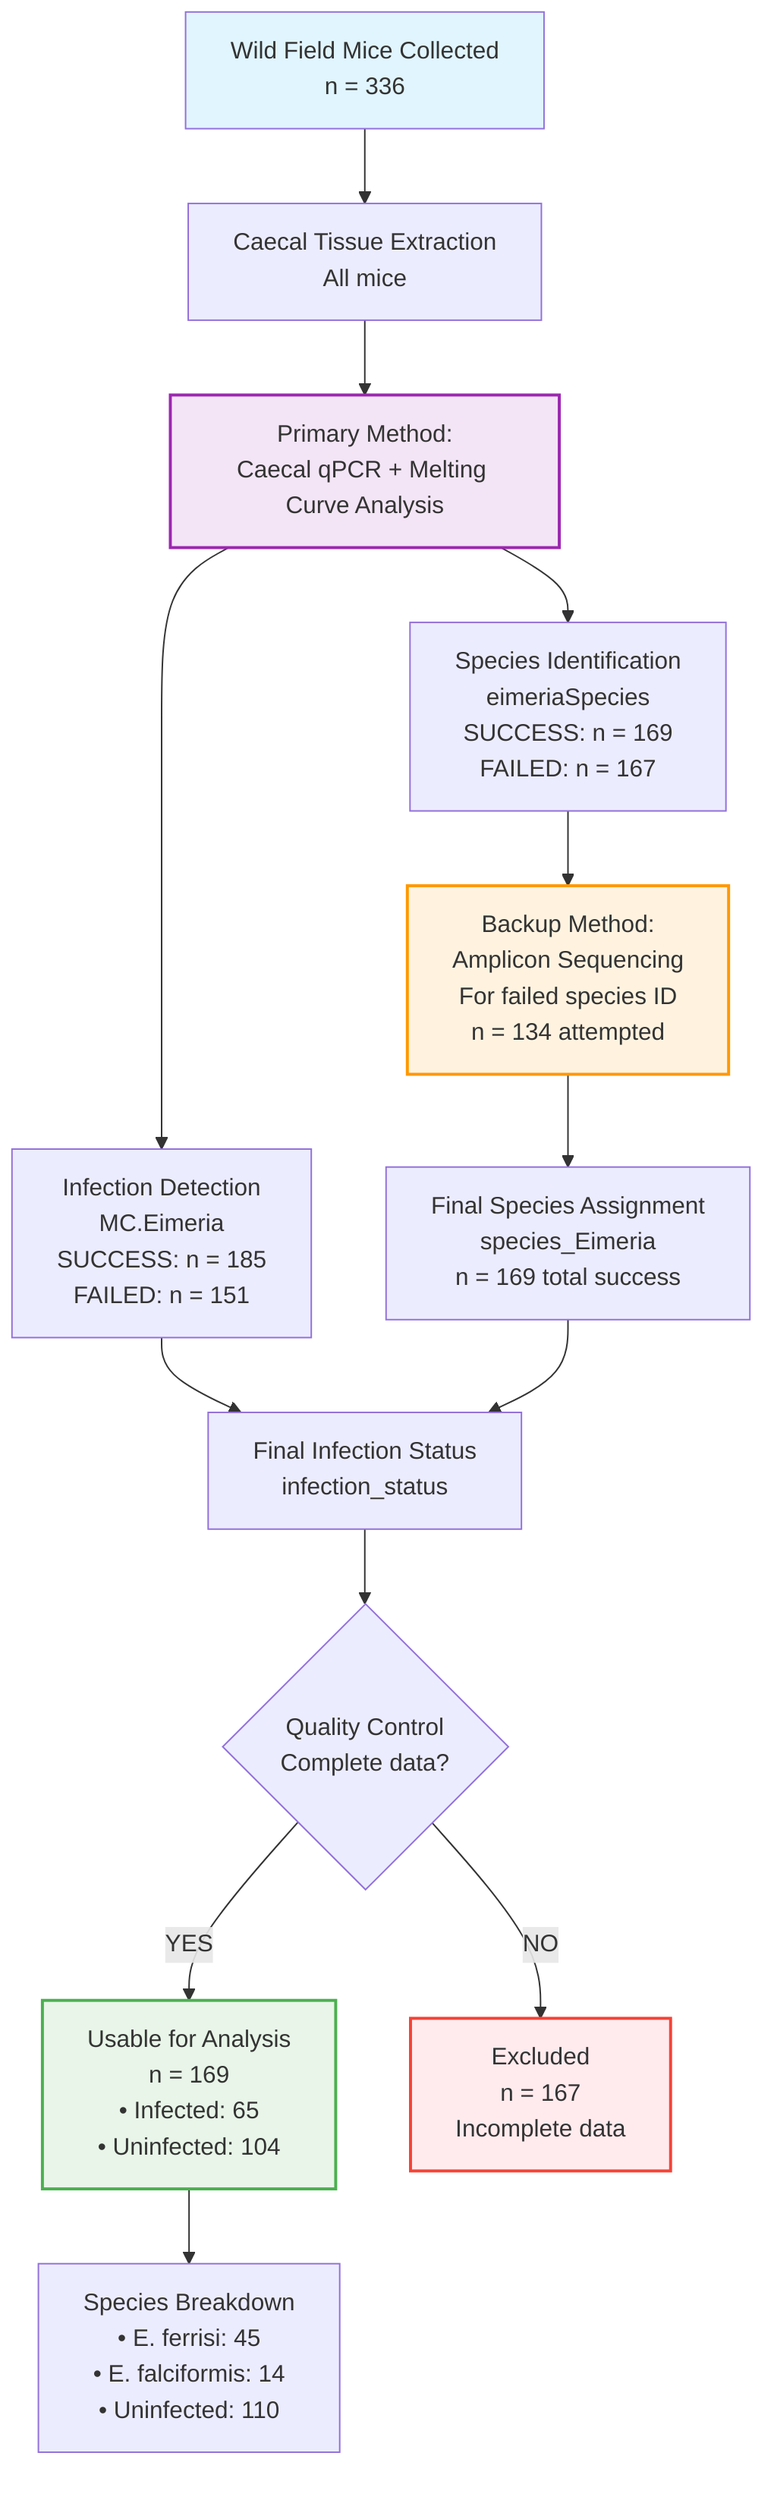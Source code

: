flowchart TD
    A[Wild Field Mice Collected<br/>n = 336] --> B[Caecal Tissue Extraction<br/>All mice]
    
    B --> C[Primary Method:<br/>Caecal qPCR + Melting Curve Analysis]
    
    C --> D[Infection Detection<br/>MC.Eimeria<br/>SUCCESS: n = 185<br/>FAILED: n = 151]
    
    C --> E[Species Identification<br/>eimeriaSpecies<br/>SUCCESS: n = 169<br/>FAILED: n = 167]
    
    E --> F[Backup Method:<br/>Amplicon Sequencing<br/>For failed species ID<br/>n = 134 attempted]
    
    F --> G[Final Species Assignment<br/>species_Eimeria<br/>n = 169 total success]
    
    D --> H[Final Infection Status<br/>infection_status]
    G --> H
    
    H --> I{Quality Control<br/>Complete data?}
    
    I -->|YES| J[Usable for Analysis<br/>n = 169<br/>• Infected: 65<br/>• Uninfected: 104]
    I -->|NO| K[Excluded<br/>n = 167<br/>Incomplete data]
    
    J --> L[Species Breakdown<br/>• E. ferrisi: 45<br/>• E. falciformis: 14<br/>• Uninfected: 110]
    
    style A fill:#e1f5fe
    style C fill:#f3e5f5
    style F fill:#fff3e0
    style J fill:#e8f5e8
    style K fill:#ffebee
    
    classDef primary fill:#f3e5f5,stroke:#9c27b0,stroke-width:2px
    classDef backup fill:#fff3e0,stroke:#ff9800,stroke-width:2px
    classDef success fill:#e8f5e8,stroke:#4caf50,stroke-width:2px
    classDef excluded fill:#ffebee,stroke:#f44336,stroke-width:2px
    
    class C primary
    class F backup
    class J success
    class K excluded